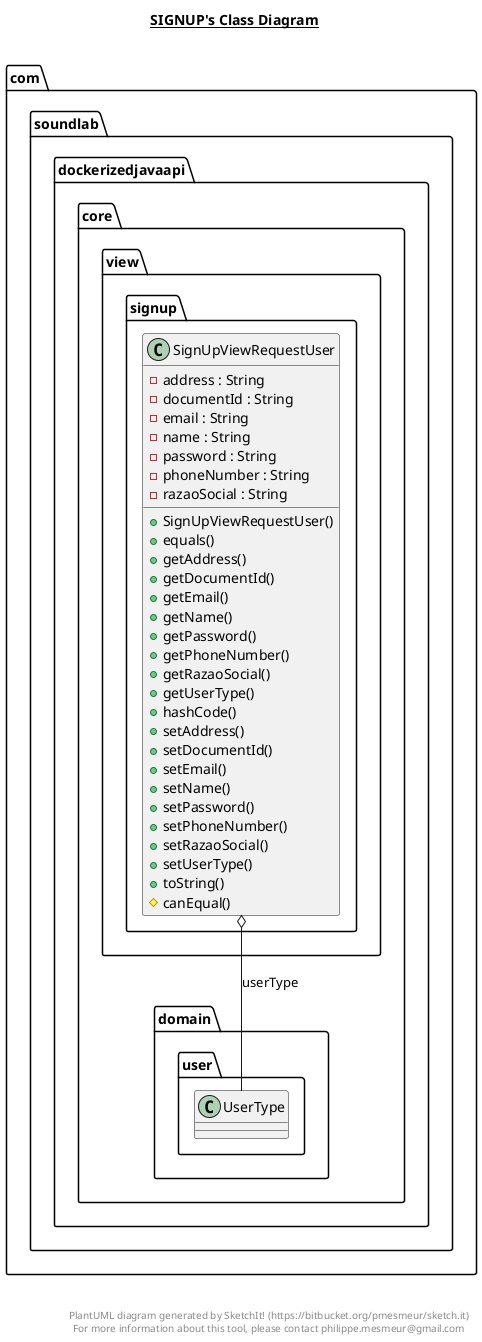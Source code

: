 @startuml

title __SIGNUP's Class Diagram__\n

  namespace com.soundlab.dockerizedjavaapi {
    namespace core {
      namespace view {
        namespace signup {
          class com.soundlab.dockerizedjavaapi.core.view.signup.SignUpViewRequestUser {
              - address : String
              - documentId : String
              - email : String
              - name : String
              - password : String
              - phoneNumber : String
              - razaoSocial : String
              + SignUpViewRequestUser()
              + equals()
              + getAddress()
              + getDocumentId()
              + getEmail()
              + getName()
              + getPassword()
              + getPhoneNumber()
              + getRazaoSocial()
              + getUserType()
              + hashCode()
              + setAddress()
              + setDocumentId()
              + setEmail()
              + setName()
              + setPassword()
              + setPhoneNumber()
              + setRazaoSocial()
              + setUserType()
              + toString()
              # canEqual()
          }
        }
      }
    }
  }
  

  com.soundlab.dockerizedjavaapi.core.view.signup.SignUpViewRequestUser o-- com.soundlab.dockerizedjavaapi.core.domain.user.UserType : userType


right footer


PlantUML diagram generated by SketchIt! (https://bitbucket.org/pmesmeur/sketch.it)
For more information about this tool, please contact philippe.mesmeur@gmail.com
endfooter

@enduml
